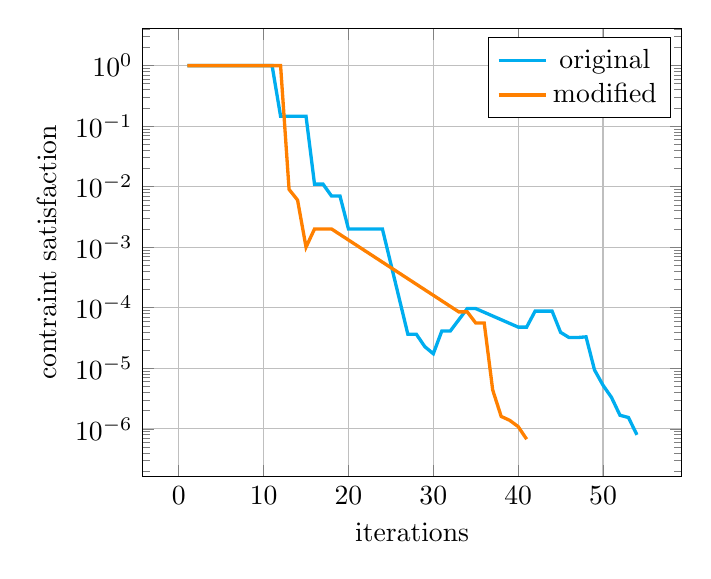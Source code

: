 \begin{tikzpicture}
\begin{axis}[xlabel={iterations}, ylabel={contraint satisfaction}, ymode=log, xmajorgrids, ymajorgrids]
    \addplot[color={cyan}, no marks, very thick]
        coordinates {
            (1,0.997)
            (2,0.997)
            (3,0.997)
            (4,0.997)
            (5,0.997)
            (6,0.997)
            (7,0.997)
            (8,0.997)
            (9,0.997)
            (10,0.997)
            (11,0.997)
            (12,0.145)
            (13,0.145)
            (14,0.145)
            (15,0.145)
            (16,0.011)
            (17,0.011)
            (18,0.007)
            (19,0.007)
            (20,0.002)
            (21,0.002)
            (22,0.002)
            (23,0.002)
            (24,0.002)
            (25,0.0)
            (26,0.0)
            (27,3.65e-5)
            (28,3.65e-5)
            (29,2.271e-5)
            (30,1.738e-5)
            (31,4.117e-5)
            (32,4.117e-5)
            (33,0.0)
            (34,9.674e-5)
            (35,9.674e-5)
            (36,0.0)
            (37,0.0)
            (38,0.0)
            (39,0.0)
            (40,4.784e-5)
            (41,4.784e-5)
            (42,8.785e-5)
            (43,8.785e-5)
            (44,8.785e-5)
            (45,3.92e-5)
            (46,3.215e-5)
            (47,3.215e-5)
            (48,3.304e-5)
            (49,9.369e-6)
            (50,5.247e-6)
            (51,3.3e-6)
            (52,1.675e-6)
            (53,1.536e-6)
            (54,7.938e-7)
        }
        ;
    \addplot+[color={orange}, no marks, very thick]
        coordinates {
            (1,0.997)
            (2,0.997)
            (3,0.997)
            (4,0.997)
            (5,0.997)
            (6,0.997)
            (7,0.997)
            (8,0.997)
            (9,0.997)
            (10,0.997)
            (11,0.997)
            (12,0.997)
            (13,0.009)
            (14,0.006)
            (15,0.001)
            (16,0.002)
            (17,0.002)
            (18,0.002)
            (19,0.0)
            (20,0.0)
            (21,0.0)
            (22,0.0)
            (23,0.0)
            (24,0.0)
            (25,0.0)
            (26,0.0)
            (27,0.0)
            (28,0.0)
            (29,0.0)
            (30,0.0)
            (31,0.0)
            (32,0.0)
            (33,8.536e-5)
            (34,8.536e-5)
            (35,5.586e-5)
            (36,5.586e-5)
            (37,4.373e-6)
            (38,1.601e-6)
            (39,1.381e-6)
            (40,1.088e-6)
            (41,6.737e-7)
        }
        ;
    \legend{{original},{modified}}
\end{axis}
\end{tikzpicture}

